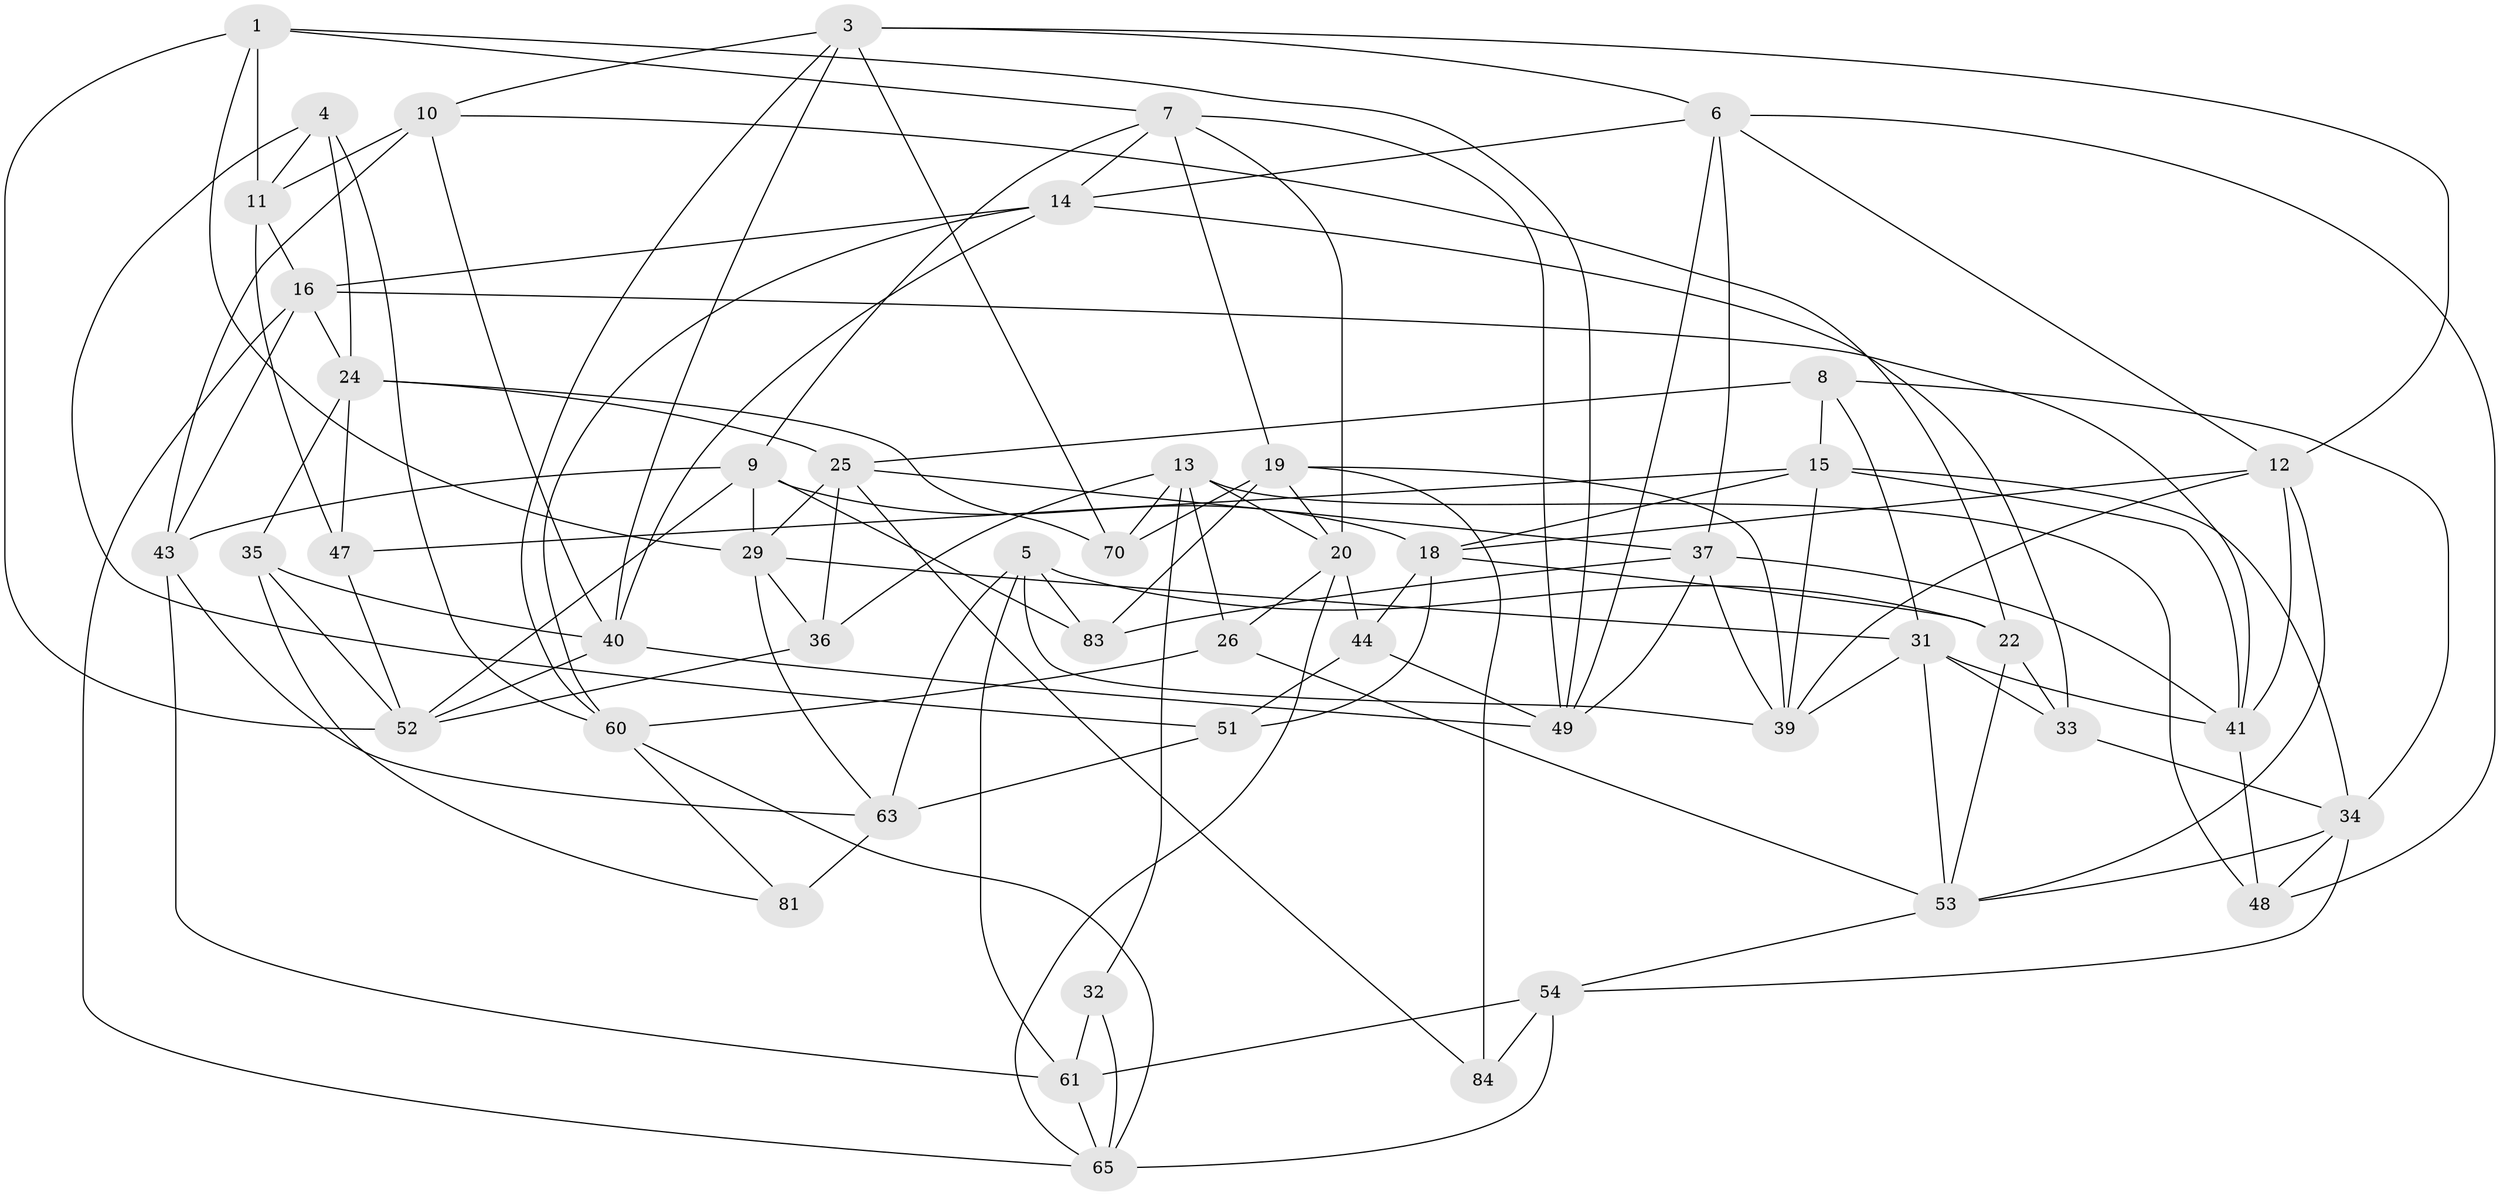 // original degree distribution, {4: 1.0}
// Generated by graph-tools (version 1.1) at 2025/11/02/27/25 16:11:47]
// undirected, 50 vertices, 129 edges
graph export_dot {
graph [start="1"]
  node [color=gray90,style=filled];
  1 [super="+2"];
  3 [super="+58"];
  4;
  5 [super="+30"];
  6 [super="+27"];
  7 [super="+74"];
  8;
  9 [super="+80"];
  10 [super="+72"];
  11 [super="+73"];
  12 [super="+50"];
  13 [super="+17"];
  14 [super="+28"];
  15 [super="+68"];
  16 [super="+42"];
  18 [super="+23"];
  19 [super="+55"];
  20 [super="+21"];
  22 [super="+82"];
  24 [super="+67"];
  25 [super="+45"];
  26;
  29 [super="+77"];
  31 [super="+38"];
  32;
  33;
  34 [super="+46"];
  35;
  36;
  37 [super="+56"];
  39 [super="+78"];
  40 [super="+71"];
  41 [super="+57"];
  43 [super="+64"];
  44;
  47;
  48;
  49 [super="+69"];
  51;
  52 [super="+79"];
  53 [super="+85"];
  54 [super="+59"];
  60 [super="+62"];
  61 [super="+75"];
  63 [super="+66"];
  65 [super="+76"];
  70;
  81;
  83;
  84;
  1 -- 52;
  1 -- 11 [weight=2];
  1 -- 29;
  1 -- 7;
  1 -- 49;
  3 -- 70;
  3 -- 40;
  3 -- 6;
  3 -- 60;
  3 -- 12;
  3 -- 10;
  4 -- 51;
  4 -- 24;
  4 -- 11;
  4 -- 60;
  5 -- 22 [weight=2];
  5 -- 83;
  5 -- 39;
  5 -- 63;
  5 -- 61;
  6 -- 48;
  6 -- 12;
  6 -- 14;
  6 -- 37;
  6 -- 49;
  7 -- 49;
  7 -- 20;
  7 -- 19;
  7 -- 9;
  7 -- 14;
  8 -- 15;
  8 -- 34;
  8 -- 31;
  8 -- 25;
  9 -- 18;
  9 -- 83;
  9 -- 43;
  9 -- 52;
  9 -- 29;
  10 -- 11;
  10 -- 22;
  10 -- 40;
  10 -- 43 [weight=2];
  11 -- 47;
  11 -- 16;
  12 -- 39;
  12 -- 53;
  12 -- 41;
  12 -- 18;
  13 -- 70;
  13 -- 26;
  13 -- 20;
  13 -- 32;
  13 -- 48;
  13 -- 36;
  14 -- 40;
  14 -- 33;
  14 -- 16;
  14 -- 60;
  15 -- 18;
  15 -- 39;
  15 -- 41;
  15 -- 34;
  15 -- 47;
  16 -- 41;
  16 -- 43;
  16 -- 24;
  16 -- 65;
  18 -- 51;
  18 -- 22;
  18 -- 44;
  19 -- 83;
  19 -- 70;
  19 -- 20;
  19 -- 84;
  19 -- 39;
  20 -- 26;
  20 -- 65;
  20 -- 44;
  22 -- 33;
  22 -- 53;
  24 -- 25;
  24 -- 35;
  24 -- 70;
  24 -- 47;
  25 -- 84;
  25 -- 29;
  25 -- 36;
  25 -- 37;
  26 -- 53;
  26 -- 60;
  29 -- 36;
  29 -- 63;
  29 -- 31;
  31 -- 41;
  31 -- 39;
  31 -- 33;
  31 -- 53;
  32 -- 61 [weight=2];
  32 -- 65;
  33 -- 34;
  34 -- 48;
  34 -- 54;
  34 -- 53;
  35 -- 40;
  35 -- 81;
  35 -- 52;
  36 -- 52;
  37 -- 83;
  37 -- 41;
  37 -- 49;
  37 -- 39;
  40 -- 52;
  40 -- 49;
  41 -- 48;
  43 -- 63;
  43 -- 61;
  44 -- 51;
  44 -- 49;
  47 -- 52;
  51 -- 63;
  53 -- 54;
  54 -- 84 [weight=2];
  54 -- 61;
  54 -- 65;
  60 -- 81;
  60 -- 65;
  61 -- 65;
  63 -- 81 [weight=2];
}
